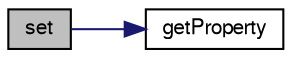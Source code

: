 digraph G
{
  edge [fontname="FreeSans",fontsize="10",labelfontname="FreeSans",labelfontsize="10"];
  node [fontname="FreeSans",fontsize="10",shape=record];
  rankdir="LR";
  Node1 [label="set",height=0.2,width=0.4,color="black", fillcolor="grey75", style="filled" fontcolor="black"];
  Node1 -> Node2 [color="midnightblue",fontsize="10",style="solid",fontname="FreeSans"];
  Node2 [label="getProperty",height=0.2,width=0.4,color="black", fillcolor="white", style="filled",URL="$classorg_1_1octave_1_1graphics_1_1_property_set.html#aad2189c419f796940ee70ec50021b16d"];
}
